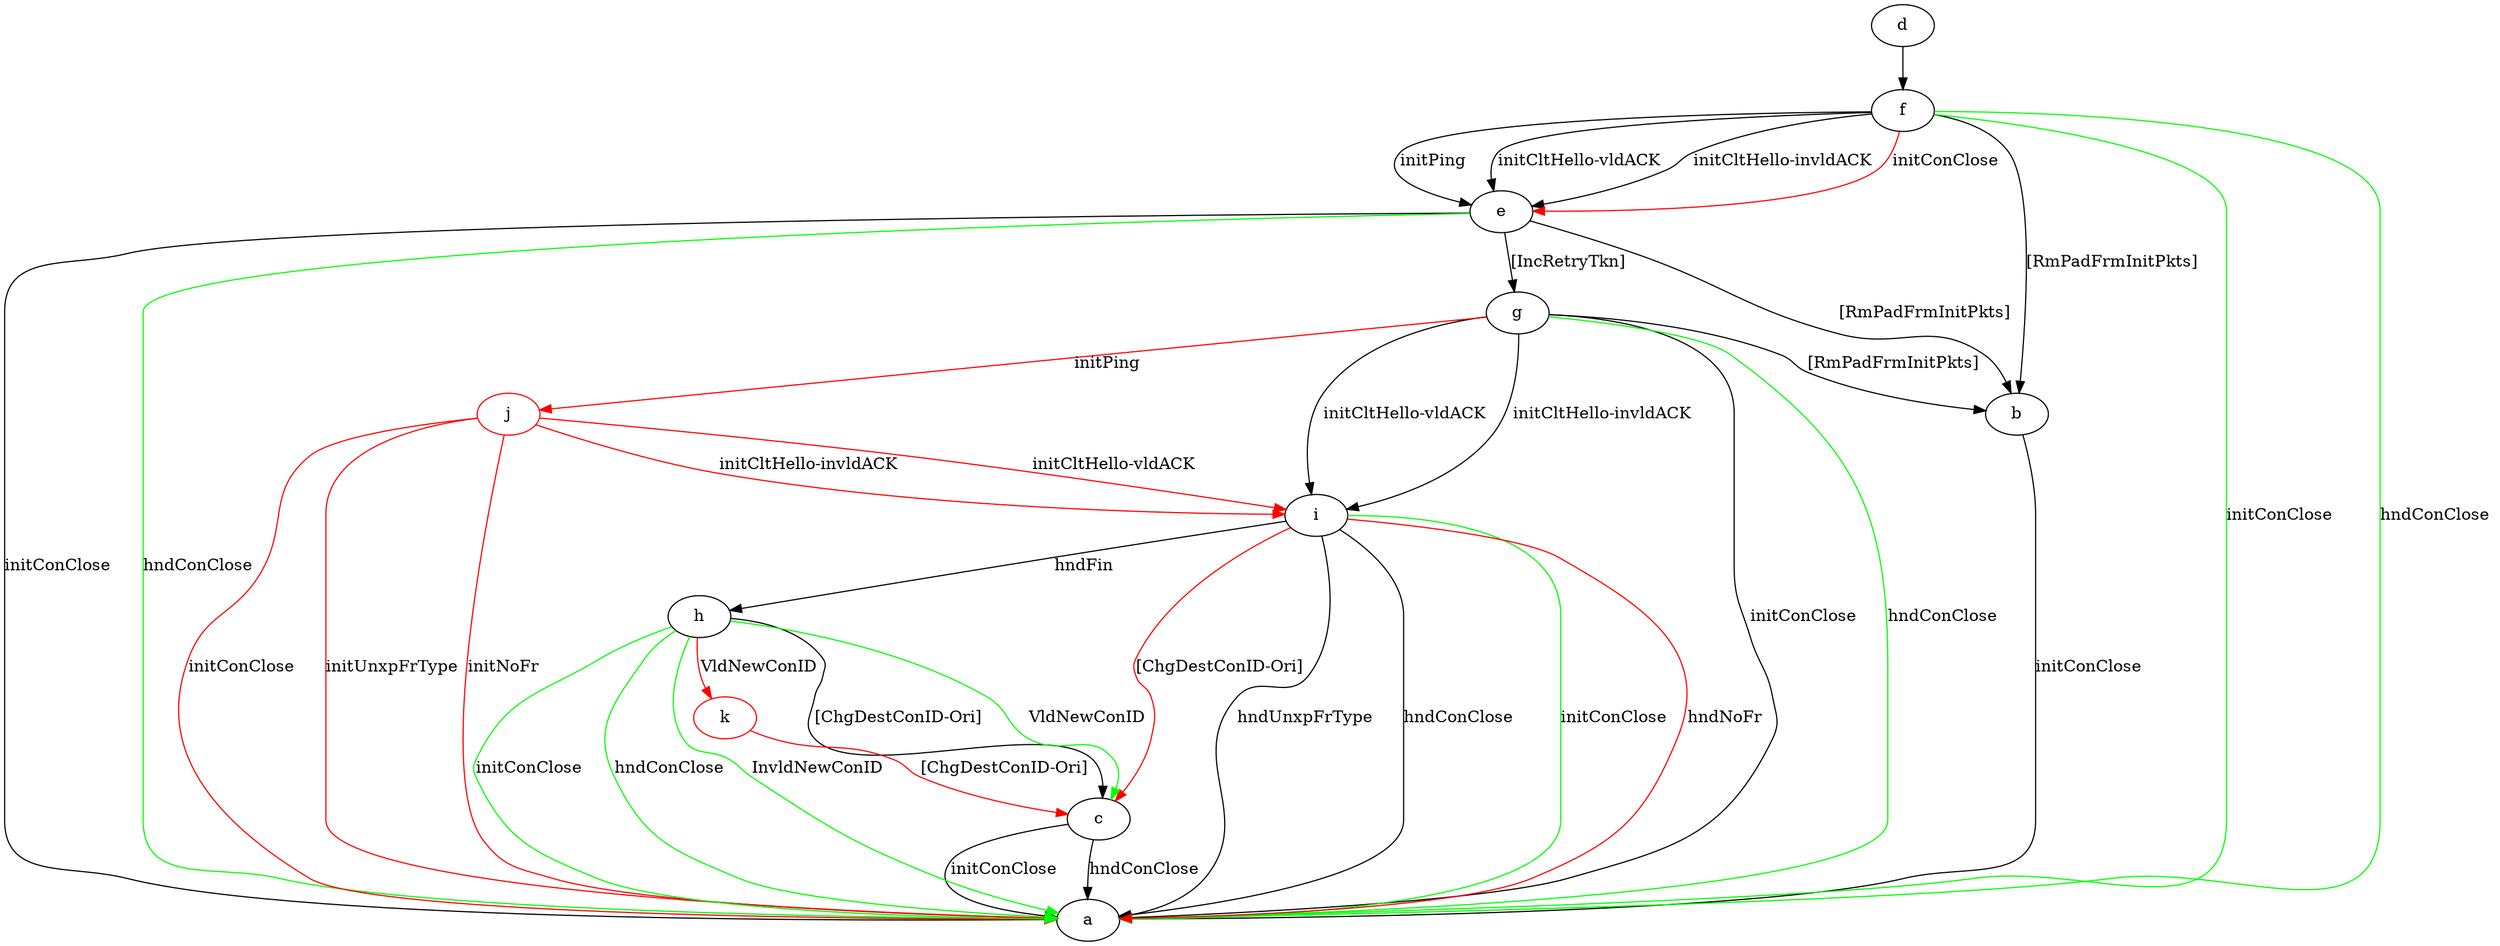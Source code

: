 digraph "" {
	b -> a	[key=0,
		label="initConClose "];
	c -> a	[key=0,
		label="initConClose "];
	c -> a	[key=1,
		label="hndConClose "];
	d -> f	[key=0];
	e -> a	[key=0,
		label="initConClose "];
	e -> a	[key=1,
		color=green,
		label="hndConClose "];
	e -> b	[key=0,
		label="[RmPadFrmInitPkts] "];
	e -> g	[key=0,
		label="[IncRetryTkn] "];
	f -> a	[key=0,
		color=green,
		label="initConClose "];
	f -> a	[key=1,
		color=green,
		label="hndConClose "];
	f -> b	[key=0,
		label="[RmPadFrmInitPkts] "];
	f -> e	[key=0,
		label="initPing "];
	f -> e	[key=1,
		label="initCltHello-vldACK "];
	f -> e	[key=2,
		label="initCltHello-invldACK "];
	f -> e	[key=3,
		color=red,
		label="initConClose "];
	g -> a	[key=0,
		label="initConClose "];
	g -> a	[key=1,
		color=green,
		label="hndConClose "];
	g -> b	[key=0,
		label="[RmPadFrmInitPkts] "];
	g -> i	[key=0,
		label="initCltHello-vldACK "];
	g -> i	[key=1,
		label="initCltHello-invldACK "];
	j	[color=red];
	g -> j	[key=0,
		color=red,
		label="initPing "];
	h -> a	[key=0,
		color=green,
		label="initConClose "];
	h -> a	[key=1,
		color=green,
		label="hndConClose "];
	h -> a	[key=2,
		color=green,
		label="InvldNewConID "];
	h -> c	[key=0,
		label="[ChgDestConID-Ori] "];
	h -> c	[key=1,
		color=green,
		label="VldNewConID "];
	k	[color=red];
	h -> k	[key=0,
		color=red,
		label="VldNewConID "];
	i -> a	[key=0,
		label="hndUnxpFrType "];
	i -> a	[key=1,
		label="hndConClose "];
	i -> a	[key=2,
		color=green,
		label="initConClose "];
	i -> a	[key=3,
		color=red,
		label="hndNoFr "];
	i -> c	[key=0,
		color=red,
		label="[ChgDestConID-Ori] "];
	i -> h	[key=0,
		label="hndFin "];
	j -> a	[key=0,
		color=red,
		label="initConClose "];
	j -> a	[key=1,
		color=red,
		label="initNoFr "];
	j -> a	[key=2,
		color=red,
		label="initUnxpFrType "];
	j -> i	[key=0,
		color=red,
		label="initCltHello-vldACK "];
	j -> i	[key=1,
		color=red,
		label="initCltHello-invldACK "];
	k -> c	[key=0,
		color=red,
		label="[ChgDestConID-Ori] "];
}
